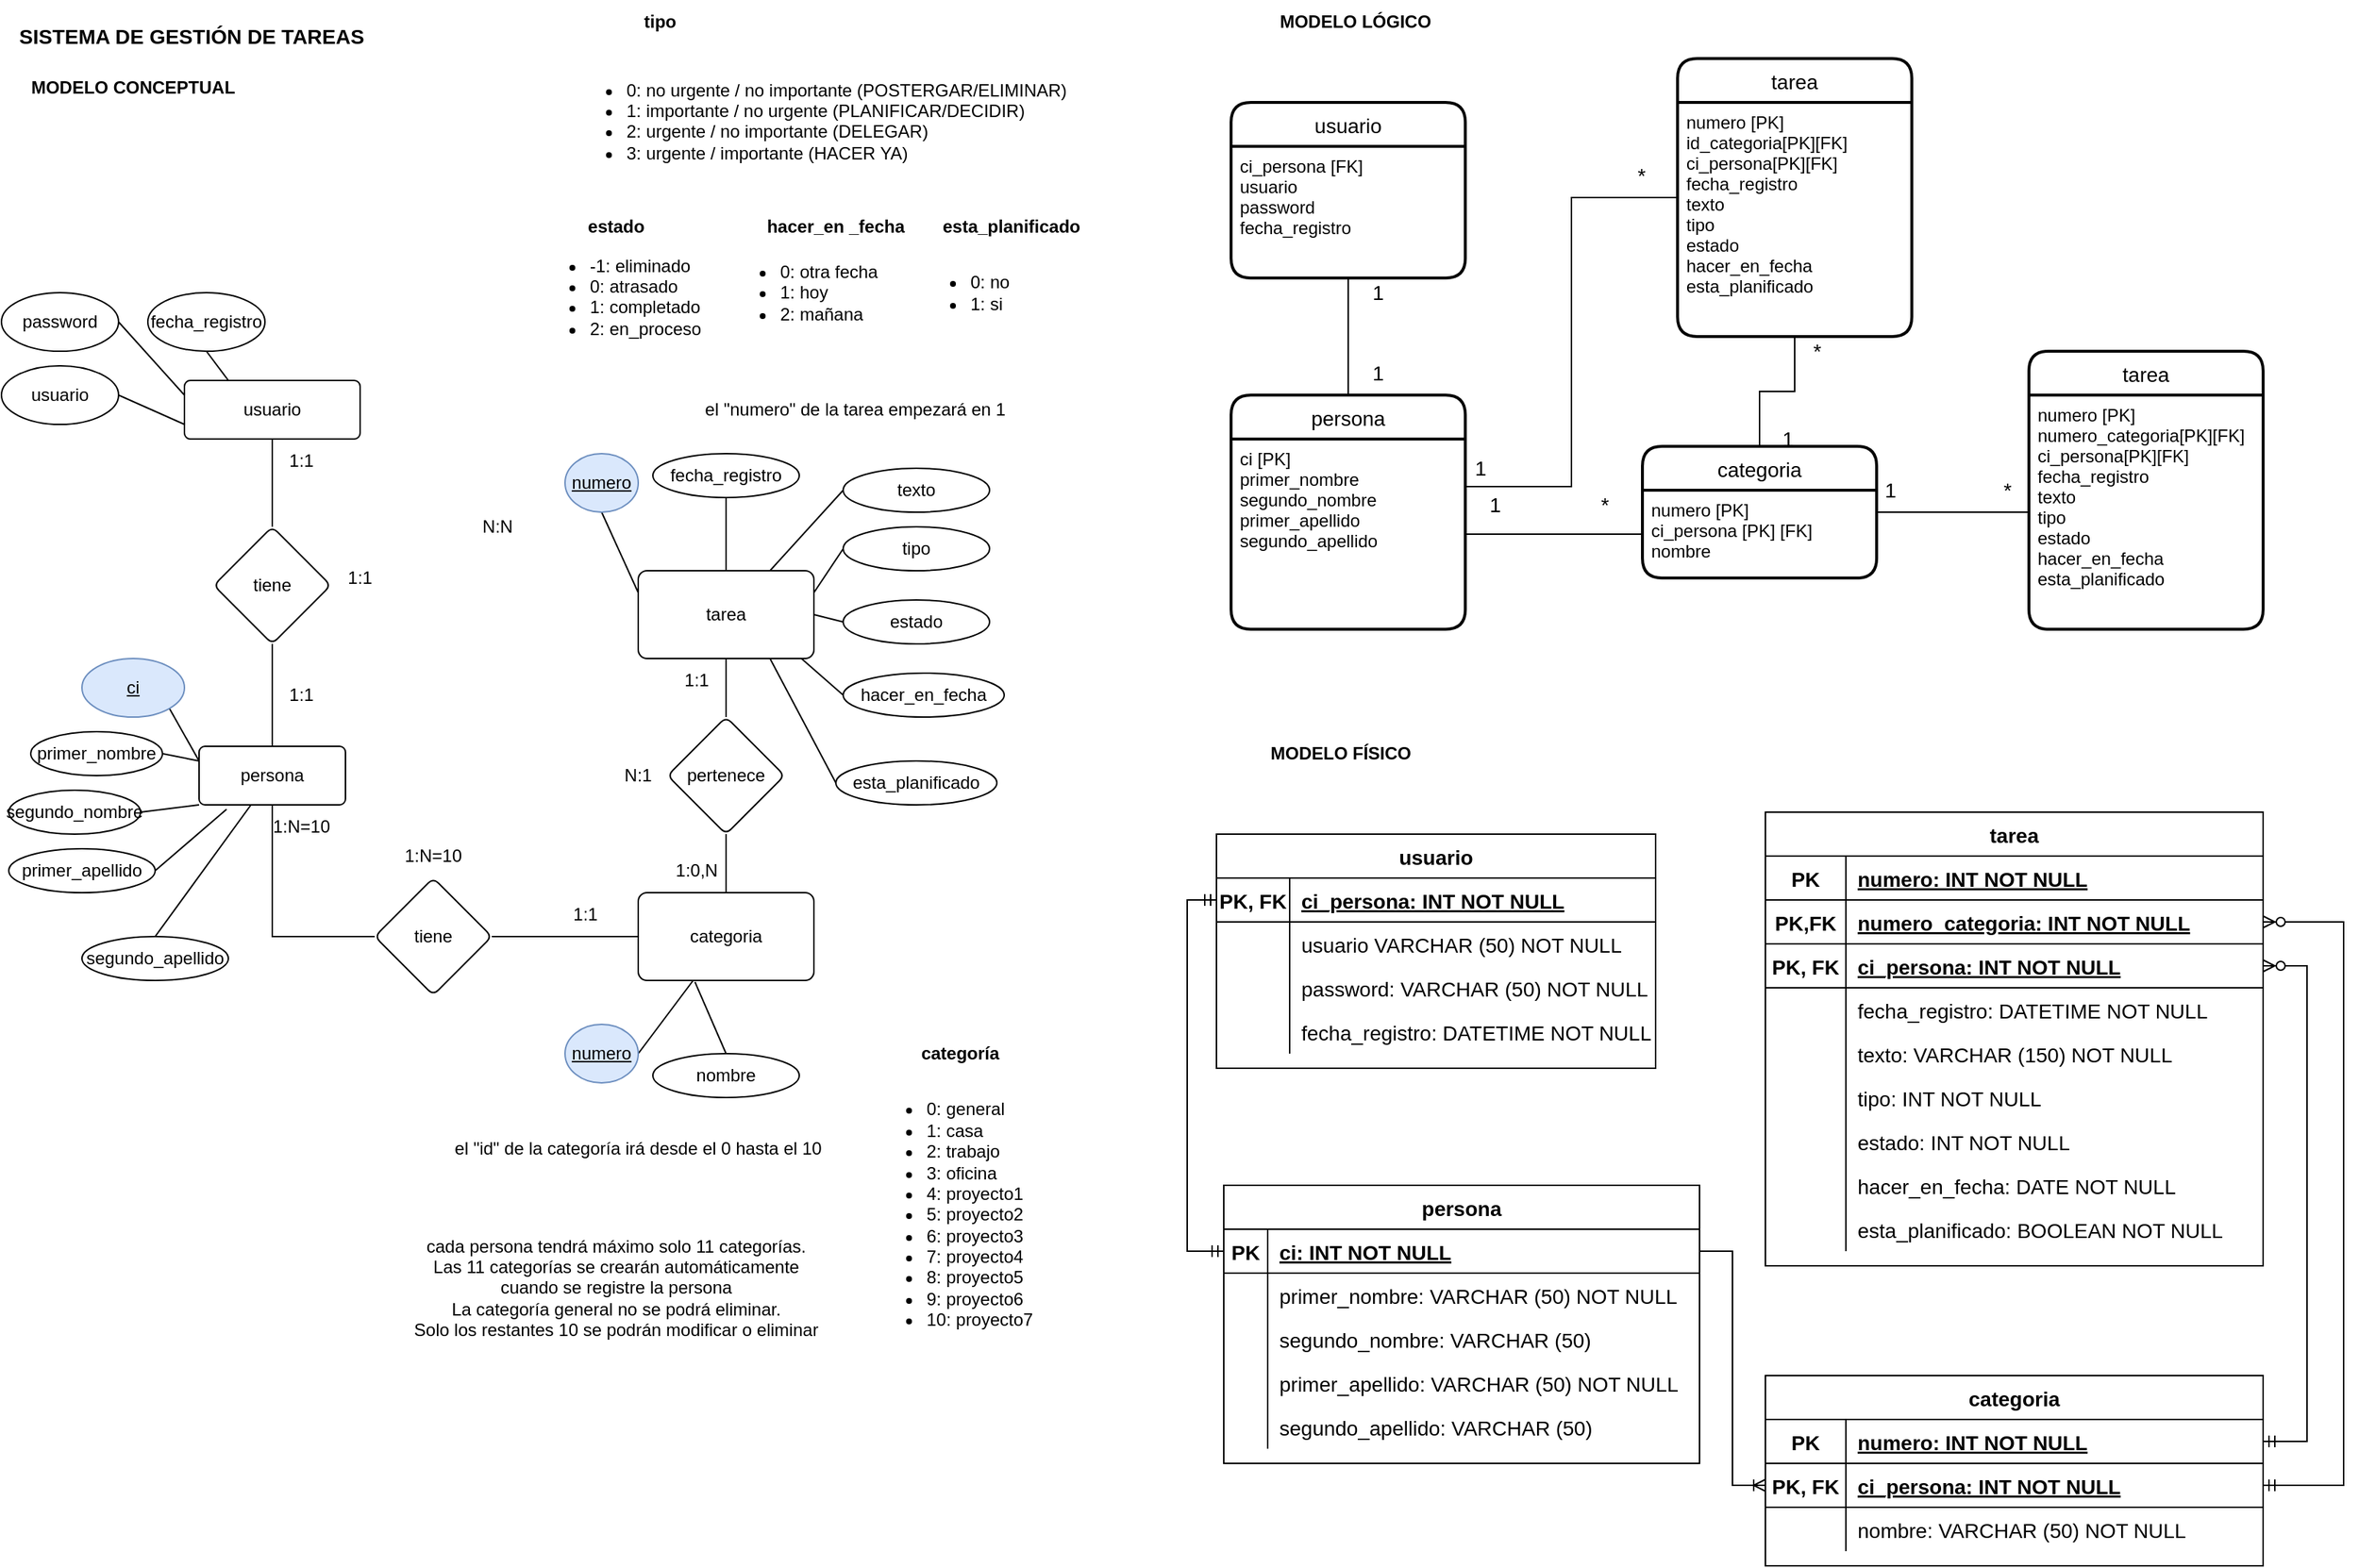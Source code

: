 <mxfile version="20.3.0" type="github">
  <diagram id="cFJxvRbgg3J_Aub9vXOd" name="Página-1">
    <mxGraphModel dx="1038" dy="571" grid="1" gridSize="10" guides="1" tooltips="1" connect="1" arrows="1" fold="1" page="1" pageScale="1" pageWidth="827" pageHeight="1169" math="0" shadow="0">
      <root>
        <mxCell id="0" />
        <mxCell id="1" parent="0" />
        <mxCell id="iiTU_1jp6Fe8OuMYfpJf-1" value="&lt;b&gt;MODELO CONCEPTUAL&lt;/b&gt;" style="text;html=1;strokeColor=none;fillColor=none;align=center;verticalAlign=middle;whiteSpace=wrap;rounded=0;" parent="1" vertex="1">
          <mxGeometry x="50" y="75" width="160" height="30" as="geometry" />
        </mxCell>
        <mxCell id="iiTU_1jp6Fe8OuMYfpJf-20" value="" style="edgeStyle=orthogonalEdgeStyle;rounded=0;orthogonalLoop=1;jettySize=auto;html=1;endArrow=none;endFill=0;" parent="1" source="iiTU_1jp6Fe8OuMYfpJf-2" target="iiTU_1jp6Fe8OuMYfpJf-19" edge="1">
          <mxGeometry relative="1" as="geometry">
            <mxPoint x="225" y="470" as="targetPoint" />
          </mxGeometry>
        </mxCell>
        <mxCell id="iiTU_1jp6Fe8OuMYfpJf-2" value="persona" style="rounded=1;arcSize=10;whiteSpace=wrap;html=1;align=center;" parent="1" vertex="1">
          <mxGeometry x="175" y="540" width="100" height="40" as="geometry" />
        </mxCell>
        <mxCell id="iiTU_1jp6Fe8OuMYfpJf-6" value="" style="edgeStyle=orthogonalEdgeStyle;rounded=0;orthogonalLoop=1;jettySize=auto;html=1;endArrow=none;endFill=0;entryX=0;entryY=0.5;entryDx=0;entryDy=0;" parent="1" source="iiTU_1jp6Fe8OuMYfpJf-3" target="iiTU_1jp6Fe8OuMYfpJf-9" edge="1">
          <mxGeometry relative="1" as="geometry" />
        </mxCell>
        <mxCell id="iiTU_1jp6Fe8OuMYfpJf-65" value="" style="edgeStyle=orthogonalEdgeStyle;rounded=0;orthogonalLoop=1;jettySize=auto;html=1;endArrow=none;endFill=0;entryX=0.5;entryY=1;entryDx=0;entryDy=0;" parent="1" source="iiTU_1jp6Fe8OuMYfpJf-3" target="iiTU_1jp6Fe8OuMYfpJf-2" edge="1">
          <mxGeometry relative="1" as="geometry">
            <mxPoint x="255" y="670" as="targetPoint" />
          </mxGeometry>
        </mxCell>
        <mxCell id="iiTU_1jp6Fe8OuMYfpJf-3" value="tiene" style="rhombus;whiteSpace=wrap;html=1;rounded=1;arcSize=10;" parent="1" vertex="1">
          <mxGeometry x="295" y="630" width="80" height="80" as="geometry" />
        </mxCell>
        <mxCell id="iiTU_1jp6Fe8OuMYfpJf-8" value="" style="edgeStyle=orthogonalEdgeStyle;rounded=0;orthogonalLoop=1;jettySize=auto;html=1;endArrow=none;endFill=0;" parent="1" source="iiTU_1jp6Fe8OuMYfpJf-5" target="iiTU_1jp6Fe8OuMYfpJf-7" edge="1">
          <mxGeometry relative="1" as="geometry" />
        </mxCell>
        <mxCell id="iiTU_1jp6Fe8OuMYfpJf-5" value="tarea" style="whiteSpace=wrap;html=1;rounded=1;arcSize=10;" parent="1" vertex="1">
          <mxGeometry x="475" y="420" width="120" height="60" as="geometry" />
        </mxCell>
        <mxCell id="iiTU_1jp6Fe8OuMYfpJf-10" value="" style="edgeStyle=orthogonalEdgeStyle;rounded=0;orthogonalLoop=1;jettySize=auto;html=1;endArrow=none;endFill=0;" parent="1" source="iiTU_1jp6Fe8OuMYfpJf-7" target="iiTU_1jp6Fe8OuMYfpJf-9" edge="1">
          <mxGeometry relative="1" as="geometry" />
        </mxCell>
        <mxCell id="iiTU_1jp6Fe8OuMYfpJf-7" value="pertenece" style="rhombus;whiteSpace=wrap;html=1;rounded=1;arcSize=10;" parent="1" vertex="1">
          <mxGeometry x="495" y="520" width="80" height="80" as="geometry" />
        </mxCell>
        <mxCell id="iiTU_1jp6Fe8OuMYfpJf-9" value="categoria" style="whiteSpace=wrap;html=1;rounded=1;arcSize=10;" parent="1" vertex="1">
          <mxGeometry x="475" y="640" width="120" height="60" as="geometry" />
        </mxCell>
        <mxCell id="iiTU_1jp6Fe8OuMYfpJf-48" style="rounded=0;orthogonalLoop=1;jettySize=auto;html=1;exitX=1;exitY=1;exitDx=0;exitDy=0;entryX=0;entryY=0.25;entryDx=0;entryDy=0;endArrow=none;endFill=0;" parent="1" source="iiTU_1jp6Fe8OuMYfpJf-11" edge="1">
          <mxGeometry relative="1" as="geometry">
            <mxPoint x="175" y="550" as="targetPoint" />
          </mxGeometry>
        </mxCell>
        <mxCell id="iiTU_1jp6Fe8OuMYfpJf-11" value="ci" style="ellipse;whiteSpace=wrap;html=1;align=center;fontStyle=4;fillColor=#dae8fc;strokeColor=#6c8ebf;" parent="1" vertex="1">
          <mxGeometry x="95" y="480" width="70" height="40" as="geometry" />
        </mxCell>
        <mxCell id="iiTU_1jp6Fe8OuMYfpJf-49" style="edgeStyle=none;rounded=0;orthogonalLoop=1;jettySize=auto;html=1;exitX=1;exitY=0.5;exitDx=0;exitDy=0;endArrow=none;endFill=0;" parent="1" source="iiTU_1jp6Fe8OuMYfpJf-12" edge="1">
          <mxGeometry relative="1" as="geometry">
            <mxPoint x="175" y="550" as="targetPoint" />
          </mxGeometry>
        </mxCell>
        <mxCell id="iiTU_1jp6Fe8OuMYfpJf-12" value="primer_nombre" style="ellipse;whiteSpace=wrap;html=1;align=center;" parent="1" vertex="1">
          <mxGeometry x="60" y="530" width="90" height="30" as="geometry" />
        </mxCell>
        <mxCell id="iiTU_1jp6Fe8OuMYfpJf-51" style="edgeStyle=none;rounded=0;orthogonalLoop=1;jettySize=auto;html=1;exitX=1;exitY=0.5;exitDx=0;exitDy=0;entryX=0.188;entryY=1.075;entryDx=0;entryDy=0;entryPerimeter=0;endArrow=none;endFill=0;" parent="1" source="iiTU_1jp6Fe8OuMYfpJf-13" edge="1">
          <mxGeometry relative="1" as="geometry">
            <mxPoint x="193.8" y="583" as="targetPoint" />
          </mxGeometry>
        </mxCell>
        <mxCell id="iiTU_1jp6Fe8OuMYfpJf-13" value="primer_apellido" style="ellipse;whiteSpace=wrap;html=1;align=center;" parent="1" vertex="1">
          <mxGeometry x="45" y="610" width="100" height="30" as="geometry" />
        </mxCell>
        <mxCell id="iiTU_1jp6Fe8OuMYfpJf-52" style="edgeStyle=none;rounded=0;orthogonalLoop=1;jettySize=auto;html=1;exitX=0.5;exitY=0;exitDx=0;exitDy=0;endArrow=none;endFill=0;" parent="1" source="iiTU_1jp6Fe8OuMYfpJf-15" target="iiTU_1jp6Fe8OuMYfpJf-2" edge="1">
          <mxGeometry relative="1" as="geometry">
            <mxPoint x="145" y="620" as="sourcePoint" />
          </mxGeometry>
        </mxCell>
        <mxCell id="iiTU_1jp6Fe8OuMYfpJf-15" value="segundo_apellido" style="ellipse;whiteSpace=wrap;html=1;align=center;" parent="1" vertex="1">
          <mxGeometry x="95" y="670" width="100" height="30" as="geometry" />
        </mxCell>
        <mxCell id="iiTU_1jp6Fe8OuMYfpJf-50" style="edgeStyle=none;rounded=0;orthogonalLoop=1;jettySize=auto;html=1;exitX=1;exitY=0.5;exitDx=0;exitDy=0;entryX=0;entryY=1;entryDx=0;entryDy=0;endArrow=none;endFill=0;" parent="1" source="iiTU_1jp6Fe8OuMYfpJf-16" edge="1">
          <mxGeometry relative="1" as="geometry">
            <mxPoint x="175" y="580" as="targetPoint" />
          </mxGeometry>
        </mxCell>
        <mxCell id="iiTU_1jp6Fe8OuMYfpJf-16" value="segundo_nombre" style="ellipse;whiteSpace=wrap;html=1;align=center;" parent="1" vertex="1">
          <mxGeometry x="45" y="570" width="90" height="30" as="geometry" />
        </mxCell>
        <mxCell id="iiTU_1jp6Fe8OuMYfpJf-22" value="" style="edgeStyle=orthogonalEdgeStyle;rounded=0;orthogonalLoop=1;jettySize=auto;html=1;endArrow=none;endFill=0;" parent="1" source="iiTU_1jp6Fe8OuMYfpJf-19" target="iiTU_1jp6Fe8OuMYfpJf-21" edge="1">
          <mxGeometry relative="1" as="geometry" />
        </mxCell>
        <mxCell id="iiTU_1jp6Fe8OuMYfpJf-19" value="tiene" style="rhombus;whiteSpace=wrap;html=1;rounded=1;arcSize=10;" parent="1" vertex="1">
          <mxGeometry x="185" y="390" width="80" height="80" as="geometry" />
        </mxCell>
        <mxCell id="iiTU_1jp6Fe8OuMYfpJf-21" value="usuario" style="whiteSpace=wrap;html=1;rounded=1;arcSize=10;" parent="1" vertex="1">
          <mxGeometry x="165" y="290" width="120" height="40" as="geometry" />
        </mxCell>
        <mxCell id="iiTU_1jp6Fe8OuMYfpJf-53" style="edgeStyle=none;rounded=0;orthogonalLoop=1;jettySize=auto;html=1;exitX=1;exitY=0.5;exitDx=0;exitDy=0;entryX=0;entryY=0.75;entryDx=0;entryDy=0;endArrow=none;endFill=0;" parent="1" source="iiTU_1jp6Fe8OuMYfpJf-23" target="iiTU_1jp6Fe8OuMYfpJf-21" edge="1">
          <mxGeometry relative="1" as="geometry" />
        </mxCell>
        <mxCell id="iiTU_1jp6Fe8OuMYfpJf-23" value="usuario" style="ellipse;whiteSpace=wrap;html=1;align=center;" parent="1" vertex="1">
          <mxGeometry x="40" y="280" width="80" height="40" as="geometry" />
        </mxCell>
        <mxCell id="iiTU_1jp6Fe8OuMYfpJf-54" style="edgeStyle=none;rounded=0;orthogonalLoop=1;jettySize=auto;html=1;exitX=1;exitY=0.5;exitDx=0;exitDy=0;entryX=0;entryY=0.25;entryDx=0;entryDy=0;endArrow=none;endFill=0;" parent="1" source="iiTU_1jp6Fe8OuMYfpJf-24" target="iiTU_1jp6Fe8OuMYfpJf-21" edge="1">
          <mxGeometry relative="1" as="geometry" />
        </mxCell>
        <mxCell id="iiTU_1jp6Fe8OuMYfpJf-24" value="password" style="ellipse;whiteSpace=wrap;html=1;align=center;" parent="1" vertex="1">
          <mxGeometry x="40" y="230" width="80" height="40" as="geometry" />
        </mxCell>
        <mxCell id="iiTU_1jp6Fe8OuMYfpJf-55" style="edgeStyle=none;rounded=0;orthogonalLoop=1;jettySize=auto;html=1;exitX=0.5;exitY=1;exitDx=0;exitDy=0;entryX=0.25;entryY=0;entryDx=0;entryDy=0;endArrow=none;endFill=0;" parent="1" source="iiTU_1jp6Fe8OuMYfpJf-25" target="iiTU_1jp6Fe8OuMYfpJf-21" edge="1">
          <mxGeometry relative="1" as="geometry" />
        </mxCell>
        <mxCell id="iiTU_1jp6Fe8OuMYfpJf-25" value="fecha_registro" style="ellipse;whiteSpace=wrap;html=1;align=center;" parent="1" vertex="1">
          <mxGeometry x="140" y="230" width="80" height="40" as="geometry" />
        </mxCell>
        <mxCell id="iiTU_1jp6Fe8OuMYfpJf-56" style="edgeStyle=none;rounded=0;orthogonalLoop=1;jettySize=auto;html=1;exitX=0.5;exitY=1;exitDx=0;exitDy=0;entryX=0;entryY=0.25;entryDx=0;entryDy=0;endArrow=none;endFill=0;" parent="1" source="iiTU_1jp6Fe8OuMYfpJf-26" target="iiTU_1jp6Fe8OuMYfpJf-5" edge="1">
          <mxGeometry relative="1" as="geometry" />
        </mxCell>
        <mxCell id="iiTU_1jp6Fe8OuMYfpJf-26" value="numero" style="ellipse;whiteSpace=wrap;html=1;align=center;fontStyle=4;fillColor=#dae8fc;strokeColor=#6c8ebf;" parent="1" vertex="1">
          <mxGeometry x="425" y="340" width="50" height="40" as="geometry" />
        </mxCell>
        <mxCell id="iiTU_1jp6Fe8OuMYfpJf-57" style="edgeStyle=none;rounded=0;orthogonalLoop=1;jettySize=auto;html=1;exitX=0.5;exitY=1;exitDx=0;exitDy=0;endArrow=none;endFill=0;" parent="1" source="iiTU_1jp6Fe8OuMYfpJf-27" target="iiTU_1jp6Fe8OuMYfpJf-5" edge="1">
          <mxGeometry relative="1" as="geometry" />
        </mxCell>
        <mxCell id="iiTU_1jp6Fe8OuMYfpJf-27" value="fecha_registro" style="ellipse;whiteSpace=wrap;html=1;align=center;" parent="1" vertex="1">
          <mxGeometry x="485" y="340" width="100" height="30" as="geometry" />
        </mxCell>
        <mxCell id="iiTU_1jp6Fe8OuMYfpJf-58" style="edgeStyle=none;rounded=0;orthogonalLoop=1;jettySize=auto;html=1;exitX=0;exitY=0.5;exitDx=0;exitDy=0;entryX=0.75;entryY=0;entryDx=0;entryDy=0;endArrow=none;endFill=0;" parent="1" source="iiTU_1jp6Fe8OuMYfpJf-29" target="iiTU_1jp6Fe8OuMYfpJf-5" edge="1">
          <mxGeometry relative="1" as="geometry" />
        </mxCell>
        <mxCell id="iiTU_1jp6Fe8OuMYfpJf-29" value="texto" style="ellipse;whiteSpace=wrap;html=1;align=center;" parent="1" vertex="1">
          <mxGeometry x="615" y="350" width="100" height="30" as="geometry" />
        </mxCell>
        <mxCell id="iiTU_1jp6Fe8OuMYfpJf-59" style="edgeStyle=none;rounded=0;orthogonalLoop=1;jettySize=auto;html=1;exitX=0;exitY=0.5;exitDx=0;exitDy=0;entryX=1;entryY=0.25;entryDx=0;entryDy=0;endArrow=none;endFill=0;" parent="1" source="iiTU_1jp6Fe8OuMYfpJf-30" target="iiTU_1jp6Fe8OuMYfpJf-5" edge="1">
          <mxGeometry relative="1" as="geometry" />
        </mxCell>
        <mxCell id="iiTU_1jp6Fe8OuMYfpJf-30" value="tipo" style="ellipse;whiteSpace=wrap;html=1;align=center;" parent="1" vertex="1">
          <mxGeometry x="615" y="390" width="100" height="30" as="geometry" />
        </mxCell>
        <mxCell id="iiTU_1jp6Fe8OuMYfpJf-31" value="&lt;ul&gt;&lt;li&gt;0: no urgente / no importante (POSTERGAR/ELIMINAR)&amp;nbsp;&lt;/li&gt;&lt;li&gt;1: importante / no urgente (PLANIFICAR/DECIDIR)&lt;/li&gt;&lt;li&gt;2: urgente / no importante (DELEGAR)&lt;/li&gt;&lt;li&gt;3: urgente / importante (HACER YA)&lt;/li&gt;&lt;/ul&gt;" style="text;strokeColor=none;fillColor=none;html=1;whiteSpace=wrap;verticalAlign=middle;overflow=hidden;" parent="1" vertex="1">
          <mxGeometry x="425" y="70" width="370" height="80" as="geometry" />
        </mxCell>
        <mxCell id="iiTU_1jp6Fe8OuMYfpJf-34" value="&lt;b&gt;tipo&lt;/b&gt;" style="text;html=1;strokeColor=none;fillColor=none;align=center;verticalAlign=middle;whiteSpace=wrap;rounded=0;" parent="1" vertex="1">
          <mxGeometry x="460" y="30" width="60" height="30" as="geometry" />
        </mxCell>
        <mxCell id="iiTU_1jp6Fe8OuMYfpJf-60" style="edgeStyle=none;rounded=0;orthogonalLoop=1;jettySize=auto;html=1;exitX=0;exitY=0.5;exitDx=0;exitDy=0;entryX=1;entryY=0.5;entryDx=0;entryDy=0;endArrow=none;endFill=0;" parent="1" source="iiTU_1jp6Fe8OuMYfpJf-35" target="iiTU_1jp6Fe8OuMYfpJf-5" edge="1">
          <mxGeometry relative="1" as="geometry" />
        </mxCell>
        <mxCell id="iiTU_1jp6Fe8OuMYfpJf-35" value="estado" style="ellipse;whiteSpace=wrap;html=1;align=center;" parent="1" vertex="1">
          <mxGeometry x="615" y="440" width="100" height="30" as="geometry" />
        </mxCell>
        <mxCell id="iiTU_1jp6Fe8OuMYfpJf-36" value="&lt;ul&gt;&lt;li&gt;-1: eliminado&lt;/li&gt;&lt;li&gt;0: atrasado&lt;/li&gt;&lt;li&gt;1: completado&lt;/li&gt;&lt;li&gt;2: en_proceso&lt;/li&gt;&lt;/ul&gt;" style="text;strokeColor=none;fillColor=none;html=1;whiteSpace=wrap;verticalAlign=middle;overflow=hidden;" parent="1" vertex="1">
          <mxGeometry x="400" y="190" width="140" height="80" as="geometry" />
        </mxCell>
        <mxCell id="iiTU_1jp6Fe8OuMYfpJf-37" value="&lt;b&gt;estado&lt;/b&gt;" style="text;html=1;strokeColor=none;fillColor=none;align=center;verticalAlign=middle;whiteSpace=wrap;rounded=0;" parent="1" vertex="1">
          <mxGeometry x="430" y="170" width="60" height="30" as="geometry" />
        </mxCell>
        <mxCell id="iiTU_1jp6Fe8OuMYfpJf-61" style="edgeStyle=none;rounded=0;orthogonalLoop=1;jettySize=auto;html=1;exitX=0;exitY=0.5;exitDx=0;exitDy=0;entryX=0.93;entryY=1.003;entryDx=0;entryDy=0;entryPerimeter=0;endArrow=none;endFill=0;" parent="1" source="iiTU_1jp6Fe8OuMYfpJf-38" target="iiTU_1jp6Fe8OuMYfpJf-5" edge="1">
          <mxGeometry relative="1" as="geometry" />
        </mxCell>
        <mxCell id="iiTU_1jp6Fe8OuMYfpJf-38" value="hacer_en_fecha" style="ellipse;whiteSpace=wrap;html=1;align=center;" parent="1" vertex="1">
          <mxGeometry x="615" y="490" width="110" height="30" as="geometry" />
        </mxCell>
        <mxCell id="iiTU_1jp6Fe8OuMYfpJf-39" value="&lt;ul&gt;&lt;li&gt;0: otra fecha&lt;/li&gt;&lt;li&gt;1: hoy&lt;/li&gt;&lt;li&gt;2: mañana&lt;/li&gt;&lt;/ul&gt;" style="text;strokeColor=none;fillColor=none;html=1;whiteSpace=wrap;verticalAlign=middle;overflow=hidden;" parent="1" vertex="1">
          <mxGeometry x="530" y="190" width="140" height="80" as="geometry" />
        </mxCell>
        <mxCell id="iiTU_1jp6Fe8OuMYfpJf-40" value="&lt;b&gt;hacer_en _fecha&lt;/b&gt;" style="text;html=1;strokeColor=none;fillColor=none;align=center;verticalAlign=middle;whiteSpace=wrap;rounded=0;" parent="1" vertex="1">
          <mxGeometry x="550" y="170" width="120" height="30" as="geometry" />
        </mxCell>
        <mxCell id="iiTU_1jp6Fe8OuMYfpJf-62" style="edgeStyle=none;rounded=0;orthogonalLoop=1;jettySize=auto;html=1;exitX=0;exitY=0.5;exitDx=0;exitDy=0;entryX=0.75;entryY=1;entryDx=0;entryDy=0;endArrow=none;endFill=0;" parent="1" source="iiTU_1jp6Fe8OuMYfpJf-41" target="iiTU_1jp6Fe8OuMYfpJf-5" edge="1">
          <mxGeometry relative="1" as="geometry" />
        </mxCell>
        <mxCell id="iiTU_1jp6Fe8OuMYfpJf-41" value="esta_planificado" style="ellipse;whiteSpace=wrap;html=1;align=center;" parent="1" vertex="1">
          <mxGeometry x="610" y="550" width="110" height="30" as="geometry" />
        </mxCell>
        <mxCell id="iiTU_1jp6Fe8OuMYfpJf-42" value="&lt;b&gt;esta_planificado&lt;/b&gt;" style="text;html=1;strokeColor=none;fillColor=none;align=center;verticalAlign=middle;whiteSpace=wrap;rounded=0;" parent="1" vertex="1">
          <mxGeometry x="670" y="170" width="120" height="30" as="geometry" />
        </mxCell>
        <mxCell id="iiTU_1jp6Fe8OuMYfpJf-43" value="&lt;ul&gt;&lt;li&gt;0: no&lt;/li&gt;&lt;li&gt;1: si&lt;/li&gt;&lt;/ul&gt;" style="text;strokeColor=none;fillColor=none;html=1;whiteSpace=wrap;verticalAlign=middle;overflow=hidden;" parent="1" vertex="1">
          <mxGeometry x="660" y="190" width="140" height="80" as="geometry" />
        </mxCell>
        <mxCell id="iiTU_1jp6Fe8OuMYfpJf-63" style="edgeStyle=none;rounded=0;orthogonalLoop=1;jettySize=auto;html=1;exitX=1;exitY=0.5;exitDx=0;exitDy=0;endArrow=none;endFill=0;" parent="1" source="iiTU_1jp6Fe8OuMYfpJf-44" target="iiTU_1jp6Fe8OuMYfpJf-9" edge="1">
          <mxGeometry relative="1" as="geometry" />
        </mxCell>
        <mxCell id="iiTU_1jp6Fe8OuMYfpJf-44" value="numero" style="ellipse;whiteSpace=wrap;html=1;align=center;fontStyle=4;fillColor=#dae8fc;strokeColor=#6c8ebf;" parent="1" vertex="1">
          <mxGeometry x="425" y="730" width="50" height="40" as="geometry" />
        </mxCell>
        <mxCell id="iiTU_1jp6Fe8OuMYfpJf-64" style="edgeStyle=none;rounded=0;orthogonalLoop=1;jettySize=auto;html=1;exitX=0.5;exitY=0;exitDx=0;exitDy=0;entryX=0.323;entryY=1.017;entryDx=0;entryDy=0;endArrow=none;endFill=0;entryPerimeter=0;" parent="1" source="iiTU_1jp6Fe8OuMYfpJf-45" target="iiTU_1jp6Fe8OuMYfpJf-9" edge="1">
          <mxGeometry relative="1" as="geometry" />
        </mxCell>
        <mxCell id="iiTU_1jp6Fe8OuMYfpJf-45" value="nombre" style="ellipse;whiteSpace=wrap;html=1;align=center;" parent="1" vertex="1">
          <mxGeometry x="485" y="750" width="100" height="30" as="geometry" />
        </mxCell>
        <mxCell id="iiTU_1jp6Fe8OuMYfpJf-46" value="&lt;ul&gt;&lt;li&gt;0: general&lt;/li&gt;&lt;li&gt;1: casa&lt;/li&gt;&lt;li&gt;2: trabajo&lt;/li&gt;&lt;li&gt;3: oficina&lt;/li&gt;&lt;li&gt;4: proyecto1&lt;/li&gt;&lt;li&gt;5: proyecto2&lt;/li&gt;&lt;li&gt;6: proyecto3&lt;/li&gt;&lt;li&gt;7: proyecto4&lt;/li&gt;&lt;li&gt;8: proyecto5&lt;/li&gt;&lt;li&gt;9: proyecto6&lt;/li&gt;&lt;li&gt;10: proyecto7&lt;/li&gt;&lt;/ul&gt;" style="text;strokeColor=none;fillColor=none;html=1;whiteSpace=wrap;verticalAlign=middle;overflow=hidden;" parent="1" vertex="1">
          <mxGeometry x="630" y="760" width="150" height="200" as="geometry" />
        </mxCell>
        <mxCell id="iiTU_1jp6Fe8OuMYfpJf-47" value="&lt;b&gt;categoría&lt;/b&gt;" style="text;html=1;strokeColor=none;fillColor=none;align=center;verticalAlign=middle;whiteSpace=wrap;rounded=0;" parent="1" vertex="1">
          <mxGeometry x="665" y="735" width="60" height="30" as="geometry" />
        </mxCell>
        <mxCell id="iiTU_1jp6Fe8OuMYfpJf-66" value="1:1" style="text;html=1;strokeColor=none;fillColor=none;align=center;verticalAlign=middle;whiteSpace=wrap;rounded=0;" parent="1" vertex="1">
          <mxGeometry x="215" y="330" width="60" height="30" as="geometry" />
        </mxCell>
        <mxCell id="iiTU_1jp6Fe8OuMYfpJf-67" value="1:1" style="text;html=1;strokeColor=none;fillColor=none;align=center;verticalAlign=middle;whiteSpace=wrap;rounded=0;" parent="1" vertex="1">
          <mxGeometry x="215" y="490" width="60" height="30" as="geometry" />
        </mxCell>
        <mxCell id="iiTU_1jp6Fe8OuMYfpJf-68" value="1:1" style="text;html=1;strokeColor=none;fillColor=none;align=center;verticalAlign=middle;whiteSpace=wrap;rounded=0;" parent="1" vertex="1">
          <mxGeometry x="255" y="410" width="60" height="30" as="geometry" />
        </mxCell>
        <mxCell id="iiTU_1jp6Fe8OuMYfpJf-69" value="1:N=10" style="text;html=1;strokeColor=none;fillColor=none;align=center;verticalAlign=middle;whiteSpace=wrap;rounded=0;" parent="1" vertex="1">
          <mxGeometry x="215" y="580" width="60" height="30" as="geometry" />
        </mxCell>
        <mxCell id="iiTU_1jp6Fe8OuMYfpJf-70" value="1:1" style="text;html=1;strokeColor=none;fillColor=none;align=center;verticalAlign=middle;whiteSpace=wrap;rounded=0;" parent="1" vertex="1">
          <mxGeometry x="409" y="640" width="60" height="30" as="geometry" />
        </mxCell>
        <mxCell id="iiTU_1jp6Fe8OuMYfpJf-71" value="N:N" style="text;html=1;strokeColor=none;fillColor=none;align=center;verticalAlign=middle;whiteSpace=wrap;rounded=0;" parent="1" vertex="1">
          <mxGeometry x="349" y="375" width="60" height="30" as="geometry" />
        </mxCell>
        <mxCell id="iiTU_1jp6Fe8OuMYfpJf-72" value="1:1" style="text;html=1;strokeColor=none;fillColor=none;align=center;verticalAlign=middle;whiteSpace=wrap;rounded=0;" parent="1" vertex="1">
          <mxGeometry x="485" y="480" width="60" height="30" as="geometry" />
        </mxCell>
        <mxCell id="iiTU_1jp6Fe8OuMYfpJf-73" value="1:0,N" style="text;html=1;strokeColor=none;fillColor=none;align=center;verticalAlign=middle;whiteSpace=wrap;rounded=0;" parent="1" vertex="1">
          <mxGeometry x="485" y="610" width="60" height="30" as="geometry" />
        </mxCell>
        <mxCell id="iiTU_1jp6Fe8OuMYfpJf-74" value="N:1" style="text;html=1;strokeColor=none;fillColor=none;align=center;verticalAlign=middle;whiteSpace=wrap;rounded=0;" parent="1" vertex="1">
          <mxGeometry x="445" y="545" width="60" height="30" as="geometry" />
        </mxCell>
        <mxCell id="iiTU_1jp6Fe8OuMYfpJf-75" value="cada persona tendrá máximo solo 11 categorías.&lt;br&gt;Las 11 categorías se crearán automáticamente cuando se registre la persona&lt;br&gt;La categoría general no se podrá eliminar.&lt;br&gt;Solo los restantes 10 se podrán modificar o eliminar" style="text;html=1;strokeColor=none;fillColor=none;align=center;verticalAlign=middle;whiteSpace=wrap;rounded=0;" parent="1" vertex="1">
          <mxGeometry x="320" y="870" width="280" height="80" as="geometry" />
        </mxCell>
        <mxCell id="iiTU_1jp6Fe8OuMYfpJf-76" value="1:N=10" style="text;html=1;strokeColor=none;fillColor=none;align=center;verticalAlign=middle;whiteSpace=wrap;rounded=0;" parent="1" vertex="1">
          <mxGeometry x="305" y="600" width="60" height="30" as="geometry" />
        </mxCell>
        <mxCell id="iiTU_1jp6Fe8OuMYfpJf-77" value="&lt;font style=&quot;font-size: 14px;&quot;&gt;&lt;b&gt;SISTEMA DE GESTIÓN DE TAREAS&lt;/b&gt;&lt;/font&gt;" style="text;html=1;strokeColor=none;fillColor=none;align=center;verticalAlign=middle;whiteSpace=wrap;rounded=0;" parent="1" vertex="1">
          <mxGeometry x="40" y="40" width="260" height="30" as="geometry" />
        </mxCell>
        <mxCell id="3QfDOmTuFFgGfZDIjWxd-10" style="edgeStyle=orthogonalEdgeStyle;rounded=0;orthogonalLoop=1;jettySize=auto;html=1;exitX=0.5;exitY=0;exitDx=0;exitDy=0;entryX=0.5;entryY=1;entryDx=0;entryDy=0;fontSize=14;endArrow=none;endFill=0;" parent="1" source="3QfDOmTuFFgGfZDIjWxd-1" target="3QfDOmTuFFgGfZDIjWxd-8" edge="1">
          <mxGeometry relative="1" as="geometry" />
        </mxCell>
        <mxCell id="3QfDOmTuFFgGfZDIjWxd-1" value="persona" style="swimlane;childLayout=stackLayout;horizontal=1;startSize=30;horizontalStack=0;rounded=1;fontSize=14;fontStyle=0;strokeWidth=2;resizeParent=0;resizeLast=1;shadow=0;dashed=0;align=center;" parent="1" vertex="1">
          <mxGeometry x="880" y="300" width="160" height="160" as="geometry">
            <mxRectangle x="1020" y="140" width="80" height="30" as="alternateBounds" />
          </mxGeometry>
        </mxCell>
        <mxCell id="3QfDOmTuFFgGfZDIjWxd-2" value="ci [PK]&#xa;primer_nombre&#xa;segundo_nombre&#xa;primer_apellido&#xa;segundo_apellido&#xa;" style="align=left;strokeColor=none;fillColor=none;spacingLeft=4;fontSize=12;verticalAlign=top;resizable=0;rotatable=0;part=1;" parent="3QfDOmTuFFgGfZDIjWxd-1" vertex="1">
          <mxGeometry y="30" width="160" height="130" as="geometry" />
        </mxCell>
        <mxCell id="3QfDOmTuFFgGfZDIjWxd-3" value="&lt;b&gt;MODELO LÓGICO&lt;/b&gt;" style="text;html=1;strokeColor=none;fillColor=none;align=center;verticalAlign=middle;whiteSpace=wrap;rounded=0;" parent="1" vertex="1">
          <mxGeometry x="885" y="30" width="160" height="30" as="geometry" />
        </mxCell>
        <mxCell id="3QfDOmTuFFgGfZDIjWxd-8" value="usuario" style="swimlane;childLayout=stackLayout;horizontal=1;startSize=30;horizontalStack=0;rounded=1;fontSize=14;fontStyle=0;strokeWidth=2;resizeParent=0;resizeLast=1;shadow=0;dashed=0;align=center;" parent="1" vertex="1">
          <mxGeometry x="880" y="100" width="160" height="120" as="geometry">
            <mxRectangle x="1020" y="140" width="80" height="30" as="alternateBounds" />
          </mxGeometry>
        </mxCell>
        <mxCell id="3QfDOmTuFFgGfZDIjWxd-9" value="ci_persona [FK]&#xa;usuario&#xa;password&#xa;fecha_registro" style="align=left;strokeColor=none;fillColor=none;spacingLeft=4;fontSize=12;verticalAlign=top;resizable=0;rotatable=0;part=1;" parent="3QfDOmTuFFgGfZDIjWxd-8" vertex="1">
          <mxGeometry y="30" width="160" height="90" as="geometry" />
        </mxCell>
        <mxCell id="3QfDOmTuFFgGfZDIjWxd-11" value="categoria" style="swimlane;childLayout=stackLayout;horizontal=1;startSize=30;horizontalStack=0;rounded=1;fontSize=14;fontStyle=0;strokeWidth=2;resizeParent=0;resizeLast=1;shadow=0;dashed=0;align=center;" parent="1" vertex="1">
          <mxGeometry x="1161" y="335" width="160" height="90" as="geometry">
            <mxRectangle x="1020" y="140" width="80" height="30" as="alternateBounds" />
          </mxGeometry>
        </mxCell>
        <mxCell id="3QfDOmTuFFgGfZDIjWxd-12" value="numero [PK]&#xa;ci_persona [PK] [FK]&#xa;nombre&#xa;&#xa;" style="align=left;strokeColor=none;fillColor=none;spacingLeft=4;fontSize=12;verticalAlign=top;resizable=0;rotatable=0;part=1;" parent="3QfDOmTuFFgGfZDIjWxd-11" vertex="1">
          <mxGeometry y="30" width="160" height="60" as="geometry" />
        </mxCell>
        <mxCell id="3QfDOmTuFFgGfZDIjWxd-13" value="1" style="text;html=1;align=center;verticalAlign=middle;resizable=0;points=[];autosize=1;strokeColor=none;fillColor=none;fontSize=14;" parent="1" vertex="1">
          <mxGeometry x="965" y="215" width="30" height="30" as="geometry" />
        </mxCell>
        <mxCell id="3QfDOmTuFFgGfZDIjWxd-14" value="1" style="text;html=1;align=center;verticalAlign=middle;resizable=0;points=[];autosize=1;strokeColor=none;fillColor=none;fontSize=14;" parent="1" vertex="1">
          <mxGeometry x="965" y="270" width="30" height="30" as="geometry" />
        </mxCell>
        <mxCell id="3QfDOmTuFFgGfZDIjWxd-15" style="edgeStyle=orthogonalEdgeStyle;rounded=0;orthogonalLoop=1;jettySize=auto;html=1;exitX=1;exitY=0.5;exitDx=0;exitDy=0;fontSize=14;endArrow=none;endFill=0;" parent="1" source="3QfDOmTuFFgGfZDIjWxd-2" target="3QfDOmTuFFgGfZDIjWxd-12" edge="1">
          <mxGeometry relative="1" as="geometry" />
        </mxCell>
        <mxCell id="3QfDOmTuFFgGfZDIjWxd-16" value="1" style="text;html=1;align=center;verticalAlign=middle;resizable=0;points=[];autosize=1;strokeColor=none;fillColor=none;fontSize=14;" parent="1" vertex="1">
          <mxGeometry x="1045" y="360" width="30" height="30" as="geometry" />
        </mxCell>
        <mxCell id="3QfDOmTuFFgGfZDIjWxd-17" value="*" style="text;html=1;align=center;verticalAlign=middle;resizable=0;points=[];autosize=1;strokeColor=none;fillColor=none;fontSize=14;" parent="1" vertex="1">
          <mxGeometry x="1120" y="360" width="30" height="30" as="geometry" />
        </mxCell>
        <mxCell id="3QfDOmTuFFgGfZDIjWxd-18" value="tarea" style="swimlane;childLayout=stackLayout;horizontal=1;startSize=30;horizontalStack=0;rounded=1;fontSize=14;fontStyle=0;strokeWidth=2;resizeParent=0;resizeLast=1;shadow=0;dashed=0;align=center;" parent="1" vertex="1">
          <mxGeometry x="1425" y="270" width="160" height="190" as="geometry">
            <mxRectangle x="1020" y="140" width="80" height="30" as="alternateBounds" />
          </mxGeometry>
        </mxCell>
        <mxCell id="3QfDOmTuFFgGfZDIjWxd-19" value="numero [PK]&#xa;numero_categoria[PK][FK]&#xa;ci_persona[PK][FK]&#xa;fecha_registro&#xa;texto&#xa;tipo&#xa;estado&#xa;hacer_en_fecha&#xa;esta_planificado" style="align=left;strokeColor=none;fillColor=none;spacingLeft=4;fontSize=12;verticalAlign=top;resizable=0;rotatable=0;part=1;" parent="3QfDOmTuFFgGfZDIjWxd-18" vertex="1">
          <mxGeometry y="30" width="160" height="160" as="geometry" />
        </mxCell>
        <mxCell id="3QfDOmTuFFgGfZDIjWxd-20" style="edgeStyle=orthogonalEdgeStyle;rounded=0;orthogonalLoop=1;jettySize=auto;html=1;exitX=1;exitY=0.25;exitDx=0;exitDy=0;entryX=0;entryY=0.5;entryDx=0;entryDy=0;fontSize=14;endArrow=none;endFill=0;" parent="1" source="3QfDOmTuFFgGfZDIjWxd-12" target="3QfDOmTuFFgGfZDIjWxd-19" edge="1">
          <mxGeometry relative="1" as="geometry" />
        </mxCell>
        <mxCell id="3QfDOmTuFFgGfZDIjWxd-21" value="1" style="text;html=1;align=center;verticalAlign=middle;resizable=0;points=[];autosize=1;strokeColor=none;fillColor=none;fontSize=14;" parent="1" vertex="1">
          <mxGeometry x="1315" y="350" width="30" height="30" as="geometry" />
        </mxCell>
        <mxCell id="3QfDOmTuFFgGfZDIjWxd-22" value="*" style="text;html=1;align=center;verticalAlign=middle;resizable=0;points=[];autosize=1;strokeColor=none;fillColor=none;fontSize=14;" parent="1" vertex="1">
          <mxGeometry x="1395" y="350" width="30" height="30" as="geometry" />
        </mxCell>
        <mxCell id="3QfDOmTuFFgGfZDIjWxd-23" value="&lt;b&gt;MODELO FÍSICO&lt;/b&gt;" style="text;html=1;strokeColor=none;fillColor=none;align=center;verticalAlign=middle;whiteSpace=wrap;rounded=0;" parent="1" vertex="1">
          <mxGeometry x="875" y="530" width="160" height="30" as="geometry" />
        </mxCell>
        <mxCell id="3QfDOmTuFFgGfZDIjWxd-24" value="el &quot;id&quot; de la categoría irá desde el 0 hasta el 10" style="text;html=1;strokeColor=none;fillColor=none;align=center;verticalAlign=middle;whiteSpace=wrap;rounded=0;" parent="1" vertex="1">
          <mxGeometry x="335" y="790" width="280" height="50" as="geometry" />
        </mxCell>
        <mxCell id="3QfDOmTuFFgGfZDIjWxd-25" value="el &quot;numero&quot; de la tarea empezará en 1&amp;nbsp;" style="text;html=1;strokeColor=none;fillColor=none;align=center;verticalAlign=middle;whiteSpace=wrap;rounded=0;" parent="1" vertex="1">
          <mxGeometry x="485" y="285" width="280" height="50" as="geometry" />
        </mxCell>
        <mxCell id="3QfDOmTuFFgGfZDIjWxd-27" value="tarea" style="swimlane;childLayout=stackLayout;horizontal=1;startSize=30;horizontalStack=0;rounded=1;fontSize=14;fontStyle=0;strokeWidth=2;resizeParent=0;resizeLast=1;shadow=0;dashed=0;align=center;" parent="1" vertex="1">
          <mxGeometry x="1185" y="70" width="160" height="190" as="geometry">
            <mxRectangle x="1020" y="140" width="80" height="30" as="alternateBounds" />
          </mxGeometry>
        </mxCell>
        <mxCell id="3QfDOmTuFFgGfZDIjWxd-28" value="numero [PK]&#xa;id_categoria[PK][FK]&#xa;ci_persona[PK][FK]&#xa;fecha_registro&#xa;texto&#xa;tipo&#xa;estado&#xa;hacer_en_fecha&#xa;esta_planificado" style="align=left;strokeColor=none;fillColor=none;spacingLeft=4;fontSize=12;verticalAlign=top;resizable=0;rotatable=0;part=1;" parent="3QfDOmTuFFgGfZDIjWxd-27" vertex="1">
          <mxGeometry y="30" width="160" height="160" as="geometry" />
        </mxCell>
        <mxCell id="3QfDOmTuFFgGfZDIjWxd-29" style="edgeStyle=orthogonalEdgeStyle;rounded=0;orthogonalLoop=1;jettySize=auto;html=1;exitX=1;exitY=0.25;exitDx=0;exitDy=0;entryX=0;entryY=0.5;entryDx=0;entryDy=0;fontSize=14;endArrow=none;endFill=0;" parent="1" source="3QfDOmTuFFgGfZDIjWxd-2" target="3QfDOmTuFFgGfZDIjWxd-27" edge="1">
          <mxGeometry relative="1" as="geometry" />
        </mxCell>
        <mxCell id="3QfDOmTuFFgGfZDIjWxd-30" value="1" style="text;html=1;align=center;verticalAlign=middle;resizable=0;points=[];autosize=1;strokeColor=none;fillColor=none;fontSize=14;" parent="1" vertex="1">
          <mxGeometry x="1035" y="335" width="30" height="30" as="geometry" />
        </mxCell>
        <mxCell id="3QfDOmTuFFgGfZDIjWxd-32" value="*" style="text;html=1;align=center;verticalAlign=middle;resizable=0;points=[];autosize=1;strokeColor=none;fillColor=none;fontSize=14;" parent="1" vertex="1">
          <mxGeometry x="1145" y="135" width="30" height="30" as="geometry" />
        </mxCell>
        <mxCell id="3QfDOmTuFFgGfZDIjWxd-34" style="edgeStyle=orthogonalEdgeStyle;rounded=0;orthogonalLoop=1;jettySize=auto;html=1;exitX=0.5;exitY=1;exitDx=0;exitDy=0;entryX=0.5;entryY=0;entryDx=0;entryDy=0;fontSize=14;endArrow=none;endFill=0;" parent="1" source="3QfDOmTuFFgGfZDIjWxd-28" target="3QfDOmTuFFgGfZDIjWxd-11" edge="1">
          <mxGeometry relative="1" as="geometry" />
        </mxCell>
        <mxCell id="3QfDOmTuFFgGfZDIjWxd-35" value="*" style="text;html=1;align=center;verticalAlign=middle;resizable=0;points=[];autosize=1;strokeColor=none;fillColor=none;fontSize=14;" parent="1" vertex="1">
          <mxGeometry x="1265" y="255" width="30" height="30" as="geometry" />
        </mxCell>
        <mxCell id="3QfDOmTuFFgGfZDIjWxd-36" value="1" style="text;html=1;align=center;verticalAlign=middle;resizable=0;points=[];autosize=1;strokeColor=none;fillColor=none;fontSize=14;" parent="1" vertex="1">
          <mxGeometry x="1245" y="315" width="30" height="30" as="geometry" />
        </mxCell>
        <mxCell id="3QfDOmTuFFgGfZDIjWxd-37" value="persona" style="shape=table;startSize=30;container=1;collapsible=1;childLayout=tableLayout;fixedRows=1;rowLines=0;fontStyle=1;align=center;resizeLast=1;fontSize=14;" parent="1" vertex="1">
          <mxGeometry x="875" y="840" width="325" height="190" as="geometry" />
        </mxCell>
        <mxCell id="3QfDOmTuFFgGfZDIjWxd-38" value="" style="shape=tableRow;horizontal=0;startSize=0;swimlaneHead=0;swimlaneBody=0;fillColor=none;collapsible=0;dropTarget=0;points=[[0,0.5],[1,0.5]];portConstraint=eastwest;top=0;left=0;right=0;bottom=1;fontSize=14;" parent="3QfDOmTuFFgGfZDIjWxd-37" vertex="1">
          <mxGeometry y="30" width="325" height="30" as="geometry" />
        </mxCell>
        <mxCell id="3QfDOmTuFFgGfZDIjWxd-39" value="PK" style="shape=partialRectangle;connectable=0;fillColor=none;top=0;left=0;bottom=0;right=0;fontStyle=1;overflow=hidden;fontSize=14;" parent="3QfDOmTuFFgGfZDIjWxd-38" vertex="1">
          <mxGeometry width="30" height="30" as="geometry">
            <mxRectangle width="30" height="30" as="alternateBounds" />
          </mxGeometry>
        </mxCell>
        <mxCell id="3QfDOmTuFFgGfZDIjWxd-40" value="ci: INT NOT NULL" style="shape=partialRectangle;connectable=0;fillColor=none;top=0;left=0;bottom=0;right=0;align=left;spacingLeft=6;fontStyle=5;overflow=hidden;fontSize=14;" parent="3QfDOmTuFFgGfZDIjWxd-38" vertex="1">
          <mxGeometry x="30" width="295" height="30" as="geometry">
            <mxRectangle width="295" height="30" as="alternateBounds" />
          </mxGeometry>
        </mxCell>
        <mxCell id="3QfDOmTuFFgGfZDIjWxd-41" value="" style="shape=tableRow;horizontal=0;startSize=0;swimlaneHead=0;swimlaneBody=0;fillColor=none;collapsible=0;dropTarget=0;points=[[0,0.5],[1,0.5]];portConstraint=eastwest;top=0;left=0;right=0;bottom=0;fontSize=14;" parent="3QfDOmTuFFgGfZDIjWxd-37" vertex="1">
          <mxGeometry y="60" width="325" height="30" as="geometry" />
        </mxCell>
        <mxCell id="3QfDOmTuFFgGfZDIjWxd-42" value="" style="shape=partialRectangle;connectable=0;fillColor=none;top=0;left=0;bottom=0;right=0;editable=1;overflow=hidden;fontSize=14;" parent="3QfDOmTuFFgGfZDIjWxd-41" vertex="1">
          <mxGeometry width="30" height="30" as="geometry">
            <mxRectangle width="30" height="30" as="alternateBounds" />
          </mxGeometry>
        </mxCell>
        <mxCell id="3QfDOmTuFFgGfZDIjWxd-43" value="primer_nombre: VARCHAR (50) NOT NULL" style="shape=partialRectangle;connectable=0;fillColor=none;top=0;left=0;bottom=0;right=0;align=left;spacingLeft=6;overflow=hidden;fontSize=14;" parent="3QfDOmTuFFgGfZDIjWxd-41" vertex="1">
          <mxGeometry x="30" width="295" height="30" as="geometry">
            <mxRectangle width="295" height="30" as="alternateBounds" />
          </mxGeometry>
        </mxCell>
        <mxCell id="3QfDOmTuFFgGfZDIjWxd-44" value="" style="shape=tableRow;horizontal=0;startSize=0;swimlaneHead=0;swimlaneBody=0;fillColor=none;collapsible=0;dropTarget=0;points=[[0,0.5],[1,0.5]];portConstraint=eastwest;top=0;left=0;right=0;bottom=0;fontSize=14;" parent="3QfDOmTuFFgGfZDIjWxd-37" vertex="1">
          <mxGeometry y="90" width="325" height="30" as="geometry" />
        </mxCell>
        <mxCell id="3QfDOmTuFFgGfZDIjWxd-45" value="" style="shape=partialRectangle;connectable=0;fillColor=none;top=0;left=0;bottom=0;right=0;editable=1;overflow=hidden;fontSize=14;" parent="3QfDOmTuFFgGfZDIjWxd-44" vertex="1">
          <mxGeometry width="30" height="30" as="geometry">
            <mxRectangle width="30" height="30" as="alternateBounds" />
          </mxGeometry>
        </mxCell>
        <mxCell id="3QfDOmTuFFgGfZDIjWxd-46" value="segundo_nombre: VARCHAR (50)" style="shape=partialRectangle;connectable=0;fillColor=none;top=0;left=0;bottom=0;right=0;align=left;spacingLeft=6;overflow=hidden;fontSize=14;" parent="3QfDOmTuFFgGfZDIjWxd-44" vertex="1">
          <mxGeometry x="30" width="295" height="30" as="geometry">
            <mxRectangle width="295" height="30" as="alternateBounds" />
          </mxGeometry>
        </mxCell>
        <mxCell id="3QfDOmTuFFgGfZDIjWxd-47" value="" style="shape=tableRow;horizontal=0;startSize=0;swimlaneHead=0;swimlaneBody=0;fillColor=none;collapsible=0;dropTarget=0;points=[[0,0.5],[1,0.5]];portConstraint=eastwest;top=0;left=0;right=0;bottom=0;fontSize=14;" parent="3QfDOmTuFFgGfZDIjWxd-37" vertex="1">
          <mxGeometry y="120" width="325" height="30" as="geometry" />
        </mxCell>
        <mxCell id="3QfDOmTuFFgGfZDIjWxd-48" value="" style="shape=partialRectangle;connectable=0;fillColor=none;top=0;left=0;bottom=0;right=0;editable=1;overflow=hidden;fontSize=14;" parent="3QfDOmTuFFgGfZDIjWxd-47" vertex="1">
          <mxGeometry width="30" height="30" as="geometry">
            <mxRectangle width="30" height="30" as="alternateBounds" />
          </mxGeometry>
        </mxCell>
        <mxCell id="3QfDOmTuFFgGfZDIjWxd-49" value="primer_apellido: VARCHAR (50) NOT NULL" style="shape=partialRectangle;connectable=0;fillColor=none;top=0;left=0;bottom=0;right=0;align=left;spacingLeft=6;overflow=hidden;fontSize=14;" parent="3QfDOmTuFFgGfZDIjWxd-47" vertex="1">
          <mxGeometry x="30" width="295" height="30" as="geometry">
            <mxRectangle width="295" height="30" as="alternateBounds" />
          </mxGeometry>
        </mxCell>
        <mxCell id="3QfDOmTuFFgGfZDIjWxd-89" value="" style="shape=tableRow;horizontal=0;startSize=0;swimlaneHead=0;swimlaneBody=0;fillColor=none;collapsible=0;dropTarget=0;points=[[0,0.5],[1,0.5]];portConstraint=eastwest;top=0;left=0;right=0;bottom=0;fontSize=14;" parent="3QfDOmTuFFgGfZDIjWxd-37" vertex="1">
          <mxGeometry y="150" width="325" height="30" as="geometry" />
        </mxCell>
        <mxCell id="3QfDOmTuFFgGfZDIjWxd-90" value="" style="shape=partialRectangle;connectable=0;fillColor=none;top=0;left=0;bottom=0;right=0;editable=1;overflow=hidden;fontSize=14;" parent="3QfDOmTuFFgGfZDIjWxd-89" vertex="1">
          <mxGeometry width="30" height="30" as="geometry">
            <mxRectangle width="30" height="30" as="alternateBounds" />
          </mxGeometry>
        </mxCell>
        <mxCell id="3QfDOmTuFFgGfZDIjWxd-91" value="segundo_apellido: VARCHAR (50) " style="shape=partialRectangle;connectable=0;fillColor=none;top=0;left=0;bottom=0;right=0;align=left;spacingLeft=6;overflow=hidden;fontSize=14;" parent="3QfDOmTuFFgGfZDIjWxd-89" vertex="1">
          <mxGeometry x="30" width="295" height="30" as="geometry">
            <mxRectangle width="295" height="30" as="alternateBounds" />
          </mxGeometry>
        </mxCell>
        <mxCell id="3QfDOmTuFFgGfZDIjWxd-92" value="usuario" style="shape=table;startSize=30;container=1;collapsible=1;childLayout=tableLayout;fixedRows=1;rowLines=0;fontStyle=1;align=center;resizeLast=1;fontSize=14;" parent="1" vertex="1">
          <mxGeometry x="870" y="600" width="300" height="160" as="geometry" />
        </mxCell>
        <mxCell id="3QfDOmTuFFgGfZDIjWxd-93" value="" style="shape=tableRow;horizontal=0;startSize=0;swimlaneHead=0;swimlaneBody=0;fillColor=none;collapsible=0;dropTarget=0;points=[[0,0.5],[1,0.5]];portConstraint=eastwest;top=0;left=0;right=0;bottom=1;fontSize=14;" parent="3QfDOmTuFFgGfZDIjWxd-92" vertex="1">
          <mxGeometry y="30" width="300" height="30" as="geometry" />
        </mxCell>
        <mxCell id="3QfDOmTuFFgGfZDIjWxd-94" value="PK, FK" style="shape=partialRectangle;connectable=0;fillColor=none;top=0;left=0;bottom=0;right=0;fontStyle=1;overflow=hidden;fontSize=14;" parent="3QfDOmTuFFgGfZDIjWxd-93" vertex="1">
          <mxGeometry width="50" height="30" as="geometry">
            <mxRectangle width="50" height="30" as="alternateBounds" />
          </mxGeometry>
        </mxCell>
        <mxCell id="3QfDOmTuFFgGfZDIjWxd-95" value="ci_persona: INT NOT NULL" style="shape=partialRectangle;connectable=0;fillColor=none;top=0;left=0;bottom=0;right=0;align=left;spacingLeft=6;fontStyle=5;overflow=hidden;fontSize=14;" parent="3QfDOmTuFFgGfZDIjWxd-93" vertex="1">
          <mxGeometry x="50" width="250" height="30" as="geometry">
            <mxRectangle width="250" height="30" as="alternateBounds" />
          </mxGeometry>
        </mxCell>
        <mxCell id="3QfDOmTuFFgGfZDIjWxd-96" value="" style="shape=tableRow;horizontal=0;startSize=0;swimlaneHead=0;swimlaneBody=0;fillColor=none;collapsible=0;dropTarget=0;points=[[0,0.5],[1,0.5]];portConstraint=eastwest;top=0;left=0;right=0;bottom=0;fontSize=14;" parent="3QfDOmTuFFgGfZDIjWxd-92" vertex="1">
          <mxGeometry y="60" width="300" height="30" as="geometry" />
        </mxCell>
        <mxCell id="3QfDOmTuFFgGfZDIjWxd-97" value="" style="shape=partialRectangle;connectable=0;fillColor=none;top=0;left=0;bottom=0;right=0;editable=1;overflow=hidden;fontSize=14;" parent="3QfDOmTuFFgGfZDIjWxd-96" vertex="1">
          <mxGeometry width="50" height="30" as="geometry">
            <mxRectangle width="50" height="30" as="alternateBounds" />
          </mxGeometry>
        </mxCell>
        <mxCell id="3QfDOmTuFFgGfZDIjWxd-98" value="usuario VARCHAR (50) NOT NULL" style="shape=partialRectangle;connectable=0;fillColor=none;top=0;left=0;bottom=0;right=0;align=left;spacingLeft=6;overflow=hidden;fontSize=14;" parent="3QfDOmTuFFgGfZDIjWxd-96" vertex="1">
          <mxGeometry x="50" width="250" height="30" as="geometry">
            <mxRectangle width="250" height="30" as="alternateBounds" />
          </mxGeometry>
        </mxCell>
        <mxCell id="3QfDOmTuFFgGfZDIjWxd-99" value="" style="shape=tableRow;horizontal=0;startSize=0;swimlaneHead=0;swimlaneBody=0;fillColor=none;collapsible=0;dropTarget=0;points=[[0,0.5],[1,0.5]];portConstraint=eastwest;top=0;left=0;right=0;bottom=0;fontSize=14;" parent="3QfDOmTuFFgGfZDIjWxd-92" vertex="1">
          <mxGeometry y="90" width="300" height="30" as="geometry" />
        </mxCell>
        <mxCell id="3QfDOmTuFFgGfZDIjWxd-100" value="" style="shape=partialRectangle;connectable=0;fillColor=none;top=0;left=0;bottom=0;right=0;editable=1;overflow=hidden;fontSize=14;" parent="3QfDOmTuFFgGfZDIjWxd-99" vertex="1">
          <mxGeometry width="50" height="30" as="geometry">
            <mxRectangle width="50" height="30" as="alternateBounds" />
          </mxGeometry>
        </mxCell>
        <mxCell id="3QfDOmTuFFgGfZDIjWxd-101" value="password: VARCHAR (50) NOT NULL" style="shape=partialRectangle;connectable=0;fillColor=none;top=0;left=0;bottom=0;right=0;align=left;spacingLeft=6;overflow=hidden;fontSize=14;" parent="3QfDOmTuFFgGfZDIjWxd-99" vertex="1">
          <mxGeometry x="50" width="250" height="30" as="geometry">
            <mxRectangle width="250" height="30" as="alternateBounds" />
          </mxGeometry>
        </mxCell>
        <mxCell id="3QfDOmTuFFgGfZDIjWxd-102" value="" style="shape=tableRow;horizontal=0;startSize=0;swimlaneHead=0;swimlaneBody=0;fillColor=none;collapsible=0;dropTarget=0;points=[[0,0.5],[1,0.5]];portConstraint=eastwest;top=0;left=0;right=0;bottom=0;fontSize=14;" parent="3QfDOmTuFFgGfZDIjWxd-92" vertex="1">
          <mxGeometry y="120" width="300" height="30" as="geometry" />
        </mxCell>
        <mxCell id="3QfDOmTuFFgGfZDIjWxd-103" value="" style="shape=partialRectangle;connectable=0;fillColor=none;top=0;left=0;bottom=0;right=0;editable=1;overflow=hidden;fontSize=14;" parent="3QfDOmTuFFgGfZDIjWxd-102" vertex="1">
          <mxGeometry width="50" height="30" as="geometry">
            <mxRectangle width="50" height="30" as="alternateBounds" />
          </mxGeometry>
        </mxCell>
        <mxCell id="3QfDOmTuFFgGfZDIjWxd-104" value="fecha_registro: DATETIME NOT NULL" style="shape=partialRectangle;connectable=0;fillColor=none;top=0;left=0;bottom=0;right=0;align=left;spacingLeft=6;overflow=hidden;fontSize=14;" parent="3QfDOmTuFFgGfZDIjWxd-102" vertex="1">
          <mxGeometry x="50" width="250" height="30" as="geometry">
            <mxRectangle width="250" height="30" as="alternateBounds" />
          </mxGeometry>
        </mxCell>
        <mxCell id="3QfDOmTuFFgGfZDIjWxd-109" value="" style="edgeStyle=orthogonalEdgeStyle;fontSize=12;html=1;endArrow=ERmandOne;startArrow=ERmandOne;rounded=0;entryX=0;entryY=0.5;entryDx=0;entryDy=0;exitX=0;exitY=0.5;exitDx=0;exitDy=0;" parent="1" source="3QfDOmTuFFgGfZDIjWxd-38" target="3QfDOmTuFFgGfZDIjWxd-93" edge="1">
          <mxGeometry width="100" height="100" relative="1" as="geometry">
            <mxPoint x="850" y="910" as="sourcePoint" />
            <mxPoint x="875" y="710" as="targetPoint" />
            <Array as="points">
              <mxPoint x="850" y="885" />
              <mxPoint x="850" y="645" />
            </Array>
          </mxGeometry>
        </mxCell>
        <mxCell id="3QfDOmTuFFgGfZDIjWxd-110" value="categoria" style="shape=table;startSize=30;container=1;collapsible=1;childLayout=tableLayout;fixedRows=1;rowLines=0;fontStyle=1;align=center;resizeLast=1;fontSize=14;" parent="1" vertex="1">
          <mxGeometry x="1245" y="970" width="340" height="130" as="geometry" />
        </mxCell>
        <mxCell id="3QfDOmTuFFgGfZDIjWxd-111" value="" style="shape=tableRow;horizontal=0;startSize=0;swimlaneHead=0;swimlaneBody=0;fillColor=none;collapsible=0;dropTarget=0;points=[[0,0.5],[1,0.5]];portConstraint=eastwest;top=0;left=0;right=0;bottom=1;fontSize=14;" parent="3QfDOmTuFFgGfZDIjWxd-110" vertex="1">
          <mxGeometry y="30" width="340" height="30" as="geometry" />
        </mxCell>
        <mxCell id="3QfDOmTuFFgGfZDIjWxd-112" value="PK" style="shape=partialRectangle;connectable=0;fillColor=none;top=0;left=0;bottom=0;right=0;fontStyle=1;overflow=hidden;fontSize=14;" parent="3QfDOmTuFFgGfZDIjWxd-111" vertex="1">
          <mxGeometry width="55" height="30" as="geometry">
            <mxRectangle width="55" height="30" as="alternateBounds" />
          </mxGeometry>
        </mxCell>
        <mxCell id="3QfDOmTuFFgGfZDIjWxd-113" value="numero: INT NOT NULL" style="shape=partialRectangle;connectable=0;fillColor=none;top=0;left=0;bottom=0;right=0;align=left;spacingLeft=6;fontStyle=5;overflow=hidden;fontSize=14;" parent="3QfDOmTuFFgGfZDIjWxd-111" vertex="1">
          <mxGeometry x="55" width="285" height="30" as="geometry">
            <mxRectangle width="285" height="30" as="alternateBounds" />
          </mxGeometry>
        </mxCell>
        <mxCell id="3QfDOmTuFFgGfZDIjWxd-129" value="" style="shape=tableRow;horizontal=0;startSize=0;swimlaneHead=0;swimlaneBody=0;fillColor=none;collapsible=0;dropTarget=0;points=[[0,0.5],[1,0.5]];portConstraint=eastwest;top=0;left=0;right=0;bottom=1;fontSize=14;" parent="3QfDOmTuFFgGfZDIjWxd-110" vertex="1">
          <mxGeometry y="60" width="340" height="30" as="geometry" />
        </mxCell>
        <mxCell id="3QfDOmTuFFgGfZDIjWxd-130" value="PK, FK" style="shape=partialRectangle;connectable=0;fillColor=none;top=0;left=0;bottom=0;right=0;fontStyle=1;overflow=hidden;fontSize=14;" parent="3QfDOmTuFFgGfZDIjWxd-129" vertex="1">
          <mxGeometry width="55" height="30" as="geometry">
            <mxRectangle width="55" height="30" as="alternateBounds" />
          </mxGeometry>
        </mxCell>
        <mxCell id="3QfDOmTuFFgGfZDIjWxd-131" value="ci_persona: INT NOT NULL" style="shape=partialRectangle;connectable=0;fillColor=none;top=0;left=0;bottom=0;right=0;align=left;spacingLeft=6;fontStyle=5;overflow=hidden;fontSize=14;" parent="3QfDOmTuFFgGfZDIjWxd-129" vertex="1">
          <mxGeometry x="55" width="285" height="30" as="geometry">
            <mxRectangle width="285" height="30" as="alternateBounds" />
          </mxGeometry>
        </mxCell>
        <mxCell id="3QfDOmTuFFgGfZDIjWxd-114" value="" style="shape=tableRow;horizontal=0;startSize=0;swimlaneHead=0;swimlaneBody=0;fillColor=none;collapsible=0;dropTarget=0;points=[[0,0.5],[1,0.5]];portConstraint=eastwest;top=0;left=0;right=0;bottom=0;fontSize=14;" parent="3QfDOmTuFFgGfZDIjWxd-110" vertex="1">
          <mxGeometry y="90" width="340" height="30" as="geometry" />
        </mxCell>
        <mxCell id="3QfDOmTuFFgGfZDIjWxd-115" value="" style="shape=partialRectangle;connectable=0;fillColor=none;top=0;left=0;bottom=0;right=0;editable=1;overflow=hidden;fontSize=14;" parent="3QfDOmTuFFgGfZDIjWxd-114" vertex="1">
          <mxGeometry width="55" height="30" as="geometry">
            <mxRectangle width="55" height="30" as="alternateBounds" />
          </mxGeometry>
        </mxCell>
        <mxCell id="3QfDOmTuFFgGfZDIjWxd-116" value="nombre: VARCHAR (50) NOT NULL" style="shape=partialRectangle;connectable=0;fillColor=none;top=0;left=0;bottom=0;right=0;align=left;spacingLeft=6;overflow=hidden;fontSize=14;" parent="3QfDOmTuFFgGfZDIjWxd-114" vertex="1">
          <mxGeometry x="55" width="285" height="30" as="geometry">
            <mxRectangle width="285" height="30" as="alternateBounds" />
          </mxGeometry>
        </mxCell>
        <mxCell id="3QfDOmTuFFgGfZDIjWxd-132" value="" style="edgeStyle=orthogonalEdgeStyle;fontSize=12;html=1;endArrow=ERoneToMany;rounded=0;exitX=1;exitY=0.5;exitDx=0;exitDy=0;entryX=0;entryY=0.5;entryDx=0;entryDy=0;" parent="1" source="3QfDOmTuFFgGfZDIjWxd-38" target="3QfDOmTuFFgGfZDIjWxd-129" edge="1">
          <mxGeometry width="100" height="100" relative="1" as="geometry">
            <mxPoint x="1260" y="1170" as="sourcePoint" />
            <mxPoint x="1360" y="1070" as="targetPoint" />
          </mxGeometry>
        </mxCell>
        <mxCell id="3QfDOmTuFFgGfZDIjWxd-133" value="tarea" style="shape=table;startSize=30;container=1;collapsible=1;childLayout=tableLayout;fixedRows=1;rowLines=0;fontStyle=1;align=center;resizeLast=1;fontSize=14;" parent="1" vertex="1">
          <mxGeometry x="1245" y="585" width="340" height="310" as="geometry" />
        </mxCell>
        <mxCell id="3QfDOmTuFFgGfZDIjWxd-134" value="" style="shape=tableRow;horizontal=0;startSize=0;swimlaneHead=0;swimlaneBody=0;fillColor=none;collapsible=0;dropTarget=0;points=[[0,0.5],[1,0.5]];portConstraint=eastwest;top=0;left=0;right=0;bottom=1;fontSize=14;" parent="3QfDOmTuFFgGfZDIjWxd-133" vertex="1">
          <mxGeometry y="30" width="340" height="30" as="geometry" />
        </mxCell>
        <mxCell id="3QfDOmTuFFgGfZDIjWxd-135" value="PK" style="shape=partialRectangle;connectable=0;fillColor=none;top=0;left=0;bottom=0;right=0;fontStyle=1;overflow=hidden;fontSize=14;" parent="3QfDOmTuFFgGfZDIjWxd-134" vertex="1">
          <mxGeometry width="55" height="30" as="geometry">
            <mxRectangle width="55" height="30" as="alternateBounds" />
          </mxGeometry>
        </mxCell>
        <mxCell id="3QfDOmTuFFgGfZDIjWxd-136" value="numero: INT NOT NULL" style="shape=partialRectangle;connectable=0;fillColor=none;top=0;left=0;bottom=0;right=0;align=left;spacingLeft=6;fontStyle=5;overflow=hidden;fontSize=14;" parent="3QfDOmTuFFgGfZDIjWxd-134" vertex="1">
          <mxGeometry x="55" width="285" height="30" as="geometry">
            <mxRectangle width="285" height="30" as="alternateBounds" />
          </mxGeometry>
        </mxCell>
        <mxCell id="3QfDOmTuFFgGfZDIjWxd-143" value="" style="shape=tableRow;horizontal=0;startSize=0;swimlaneHead=0;swimlaneBody=0;fillColor=none;collapsible=0;dropTarget=0;points=[[0,0.5],[1,0.5]];portConstraint=eastwest;top=0;left=0;right=0;bottom=1;fontSize=14;" parent="3QfDOmTuFFgGfZDIjWxd-133" vertex="1">
          <mxGeometry y="60" width="340" height="30" as="geometry" />
        </mxCell>
        <mxCell id="3QfDOmTuFFgGfZDIjWxd-144" value="PK,FK" style="shape=partialRectangle;connectable=0;fillColor=none;top=0;left=0;bottom=0;right=0;fontStyle=1;overflow=hidden;fontSize=14;" parent="3QfDOmTuFFgGfZDIjWxd-143" vertex="1">
          <mxGeometry width="55" height="30" as="geometry">
            <mxRectangle width="55" height="30" as="alternateBounds" />
          </mxGeometry>
        </mxCell>
        <mxCell id="3QfDOmTuFFgGfZDIjWxd-145" value="numero_categoria: INT NOT NULL" style="shape=partialRectangle;connectable=0;fillColor=none;top=0;left=0;bottom=0;right=0;align=left;spacingLeft=6;fontStyle=5;overflow=hidden;fontSize=14;" parent="3QfDOmTuFFgGfZDIjWxd-143" vertex="1">
          <mxGeometry x="55" width="285" height="30" as="geometry">
            <mxRectangle width="285" height="30" as="alternateBounds" />
          </mxGeometry>
        </mxCell>
        <mxCell id="3QfDOmTuFFgGfZDIjWxd-137" value="" style="shape=tableRow;horizontal=0;startSize=0;swimlaneHead=0;swimlaneBody=0;fillColor=none;collapsible=0;dropTarget=0;points=[[0,0.5],[1,0.5]];portConstraint=eastwest;top=0;left=0;right=0;bottom=1;fontSize=14;" parent="3QfDOmTuFFgGfZDIjWxd-133" vertex="1">
          <mxGeometry y="90" width="340" height="30" as="geometry" />
        </mxCell>
        <mxCell id="3QfDOmTuFFgGfZDIjWxd-138" value="PK, FK" style="shape=partialRectangle;connectable=0;fillColor=none;top=0;left=0;bottom=0;right=0;fontStyle=1;overflow=hidden;fontSize=14;" parent="3QfDOmTuFFgGfZDIjWxd-137" vertex="1">
          <mxGeometry width="55" height="30" as="geometry">
            <mxRectangle width="55" height="30" as="alternateBounds" />
          </mxGeometry>
        </mxCell>
        <mxCell id="3QfDOmTuFFgGfZDIjWxd-139" value="ci_persona: INT NOT NULL" style="shape=partialRectangle;connectable=0;fillColor=none;top=0;left=0;bottom=0;right=0;align=left;spacingLeft=6;fontStyle=5;overflow=hidden;fontSize=14;" parent="3QfDOmTuFFgGfZDIjWxd-137" vertex="1">
          <mxGeometry x="55" width="285" height="30" as="geometry">
            <mxRectangle width="285" height="30" as="alternateBounds" />
          </mxGeometry>
        </mxCell>
        <mxCell id="3QfDOmTuFFgGfZDIjWxd-140" value="" style="shape=tableRow;horizontal=0;startSize=0;swimlaneHead=0;swimlaneBody=0;fillColor=none;collapsible=0;dropTarget=0;points=[[0,0.5],[1,0.5]];portConstraint=eastwest;top=0;left=0;right=0;bottom=0;fontSize=14;" parent="3QfDOmTuFFgGfZDIjWxd-133" vertex="1">
          <mxGeometry y="120" width="340" height="30" as="geometry" />
        </mxCell>
        <mxCell id="3QfDOmTuFFgGfZDIjWxd-141" value="" style="shape=partialRectangle;connectable=0;fillColor=none;top=0;left=0;bottom=0;right=0;editable=1;overflow=hidden;fontSize=14;" parent="3QfDOmTuFFgGfZDIjWxd-140" vertex="1">
          <mxGeometry width="55" height="30" as="geometry">
            <mxRectangle width="55" height="30" as="alternateBounds" />
          </mxGeometry>
        </mxCell>
        <mxCell id="3QfDOmTuFFgGfZDIjWxd-142" value="fecha_registro: DATETIME NOT NULL" style="shape=partialRectangle;connectable=0;fillColor=none;top=0;left=0;bottom=0;right=0;align=left;spacingLeft=6;overflow=hidden;fontSize=14;" parent="3QfDOmTuFFgGfZDIjWxd-140" vertex="1">
          <mxGeometry x="55" width="285" height="30" as="geometry">
            <mxRectangle width="285" height="30" as="alternateBounds" />
          </mxGeometry>
        </mxCell>
        <mxCell id="3QfDOmTuFFgGfZDIjWxd-146" value="" style="shape=tableRow;horizontal=0;startSize=0;swimlaneHead=0;swimlaneBody=0;fillColor=none;collapsible=0;dropTarget=0;points=[[0,0.5],[1,0.5]];portConstraint=eastwest;top=0;left=0;right=0;bottom=0;fontSize=14;" parent="3QfDOmTuFFgGfZDIjWxd-133" vertex="1">
          <mxGeometry y="150" width="340" height="30" as="geometry" />
        </mxCell>
        <mxCell id="3QfDOmTuFFgGfZDIjWxd-147" value="" style="shape=partialRectangle;connectable=0;fillColor=none;top=0;left=0;bottom=0;right=0;editable=1;overflow=hidden;fontSize=14;" parent="3QfDOmTuFFgGfZDIjWxd-146" vertex="1">
          <mxGeometry width="55" height="30" as="geometry">
            <mxRectangle width="55" height="30" as="alternateBounds" />
          </mxGeometry>
        </mxCell>
        <mxCell id="3QfDOmTuFFgGfZDIjWxd-148" value="texto: VARCHAR (150) NOT NULL" style="shape=partialRectangle;connectable=0;fillColor=none;top=0;left=0;bottom=0;right=0;align=left;spacingLeft=6;overflow=hidden;fontSize=14;" parent="3QfDOmTuFFgGfZDIjWxd-146" vertex="1">
          <mxGeometry x="55" width="285" height="30" as="geometry">
            <mxRectangle width="285" height="30" as="alternateBounds" />
          </mxGeometry>
        </mxCell>
        <mxCell id="3QfDOmTuFFgGfZDIjWxd-149" value="" style="shape=tableRow;horizontal=0;startSize=0;swimlaneHead=0;swimlaneBody=0;fillColor=none;collapsible=0;dropTarget=0;points=[[0,0.5],[1,0.5]];portConstraint=eastwest;top=0;left=0;right=0;bottom=0;fontSize=14;" parent="3QfDOmTuFFgGfZDIjWxd-133" vertex="1">
          <mxGeometry y="180" width="340" height="30" as="geometry" />
        </mxCell>
        <mxCell id="3QfDOmTuFFgGfZDIjWxd-150" value="" style="shape=partialRectangle;connectable=0;fillColor=none;top=0;left=0;bottom=0;right=0;editable=1;overflow=hidden;fontSize=14;" parent="3QfDOmTuFFgGfZDIjWxd-149" vertex="1">
          <mxGeometry width="55" height="30" as="geometry">
            <mxRectangle width="55" height="30" as="alternateBounds" />
          </mxGeometry>
        </mxCell>
        <mxCell id="3QfDOmTuFFgGfZDIjWxd-151" value="tipo: INT NOT NULL" style="shape=partialRectangle;connectable=0;fillColor=none;top=0;left=0;bottom=0;right=0;align=left;spacingLeft=6;overflow=hidden;fontSize=14;" parent="3QfDOmTuFFgGfZDIjWxd-149" vertex="1">
          <mxGeometry x="55" width="285" height="30" as="geometry">
            <mxRectangle width="285" height="30" as="alternateBounds" />
          </mxGeometry>
        </mxCell>
        <mxCell id="3QfDOmTuFFgGfZDIjWxd-152" value="" style="shape=tableRow;horizontal=0;startSize=0;swimlaneHead=0;swimlaneBody=0;fillColor=none;collapsible=0;dropTarget=0;points=[[0,0.5],[1,0.5]];portConstraint=eastwest;top=0;left=0;right=0;bottom=0;fontSize=14;" parent="3QfDOmTuFFgGfZDIjWxd-133" vertex="1">
          <mxGeometry y="210" width="340" height="30" as="geometry" />
        </mxCell>
        <mxCell id="3QfDOmTuFFgGfZDIjWxd-153" value="" style="shape=partialRectangle;connectable=0;fillColor=none;top=0;left=0;bottom=0;right=0;editable=1;overflow=hidden;fontSize=14;" parent="3QfDOmTuFFgGfZDIjWxd-152" vertex="1">
          <mxGeometry width="55" height="30" as="geometry">
            <mxRectangle width="55" height="30" as="alternateBounds" />
          </mxGeometry>
        </mxCell>
        <mxCell id="3QfDOmTuFFgGfZDIjWxd-154" value="estado: INT NOT NULL" style="shape=partialRectangle;connectable=0;fillColor=none;top=0;left=0;bottom=0;right=0;align=left;spacingLeft=6;overflow=hidden;fontSize=14;" parent="3QfDOmTuFFgGfZDIjWxd-152" vertex="1">
          <mxGeometry x="55" width="285" height="30" as="geometry">
            <mxRectangle width="285" height="30" as="alternateBounds" />
          </mxGeometry>
        </mxCell>
        <mxCell id="3QfDOmTuFFgGfZDIjWxd-155" value="" style="shape=tableRow;horizontal=0;startSize=0;swimlaneHead=0;swimlaneBody=0;fillColor=none;collapsible=0;dropTarget=0;points=[[0,0.5],[1,0.5]];portConstraint=eastwest;top=0;left=0;right=0;bottom=0;fontSize=14;" parent="3QfDOmTuFFgGfZDIjWxd-133" vertex="1">
          <mxGeometry y="240" width="340" height="30" as="geometry" />
        </mxCell>
        <mxCell id="3QfDOmTuFFgGfZDIjWxd-156" value="" style="shape=partialRectangle;connectable=0;fillColor=none;top=0;left=0;bottom=0;right=0;editable=1;overflow=hidden;fontSize=14;" parent="3QfDOmTuFFgGfZDIjWxd-155" vertex="1">
          <mxGeometry width="55" height="30" as="geometry">
            <mxRectangle width="55" height="30" as="alternateBounds" />
          </mxGeometry>
        </mxCell>
        <mxCell id="3QfDOmTuFFgGfZDIjWxd-157" value="hacer_en_fecha: DATE NOT NULL" style="shape=partialRectangle;connectable=0;fillColor=none;top=0;left=0;bottom=0;right=0;align=left;spacingLeft=6;overflow=hidden;fontSize=14;" parent="3QfDOmTuFFgGfZDIjWxd-155" vertex="1">
          <mxGeometry x="55" width="285" height="30" as="geometry">
            <mxRectangle width="285" height="30" as="alternateBounds" />
          </mxGeometry>
        </mxCell>
        <mxCell id="3QfDOmTuFFgGfZDIjWxd-158" value="" style="shape=tableRow;horizontal=0;startSize=0;swimlaneHead=0;swimlaneBody=0;fillColor=none;collapsible=0;dropTarget=0;points=[[0,0.5],[1,0.5]];portConstraint=eastwest;top=0;left=0;right=0;bottom=0;fontSize=14;" parent="3QfDOmTuFFgGfZDIjWxd-133" vertex="1">
          <mxGeometry y="270" width="340" height="30" as="geometry" />
        </mxCell>
        <mxCell id="3QfDOmTuFFgGfZDIjWxd-159" value="" style="shape=partialRectangle;connectable=0;fillColor=none;top=0;left=0;bottom=0;right=0;editable=1;overflow=hidden;fontSize=14;" parent="3QfDOmTuFFgGfZDIjWxd-158" vertex="1">
          <mxGeometry width="55" height="30" as="geometry">
            <mxRectangle width="55" height="30" as="alternateBounds" />
          </mxGeometry>
        </mxCell>
        <mxCell id="3QfDOmTuFFgGfZDIjWxd-160" value="esta_planificado: BOOLEAN NOT NULL" style="shape=partialRectangle;connectable=0;fillColor=none;top=0;left=0;bottom=0;right=0;align=left;spacingLeft=6;overflow=hidden;fontSize=14;" parent="3QfDOmTuFFgGfZDIjWxd-158" vertex="1">
          <mxGeometry x="55" width="285" height="30" as="geometry">
            <mxRectangle width="285" height="30" as="alternateBounds" />
          </mxGeometry>
        </mxCell>
        <mxCell id="3QfDOmTuFFgGfZDIjWxd-161" value="" style="edgeStyle=entityRelationEdgeStyle;fontSize=12;html=1;endArrow=ERzeroToMany;startArrow=ERmandOne;rounded=0;exitX=1;exitY=0.5;exitDx=0;exitDy=0;entryX=1;entryY=0.5;entryDx=0;entryDy=0;" parent="1" source="3QfDOmTuFFgGfZDIjWxd-111" target="3QfDOmTuFFgGfZDIjWxd-137" edge="1">
          <mxGeometry width="100" height="100" relative="1" as="geometry">
            <mxPoint x="1690" y="720" as="sourcePoint" />
            <mxPoint x="1790" y="620" as="targetPoint" />
          </mxGeometry>
        </mxCell>
        <mxCell id="3QfDOmTuFFgGfZDIjWxd-162" value="" style="edgeStyle=orthogonalEdgeStyle;fontSize=12;html=1;endArrow=ERzeroToMany;startArrow=ERmandOne;rounded=0;" parent="1" source="3QfDOmTuFFgGfZDIjWxd-129" target="3QfDOmTuFFgGfZDIjWxd-143" edge="1">
          <mxGeometry width="100" height="100" relative="1" as="geometry">
            <mxPoint x="1800" y="630" as="sourcePoint" />
            <mxPoint x="1770" y="540" as="targetPoint" />
            <Array as="points">
              <mxPoint x="1640" y="1045" />
              <mxPoint x="1640" y="660" />
            </Array>
          </mxGeometry>
        </mxCell>
      </root>
    </mxGraphModel>
  </diagram>
</mxfile>
